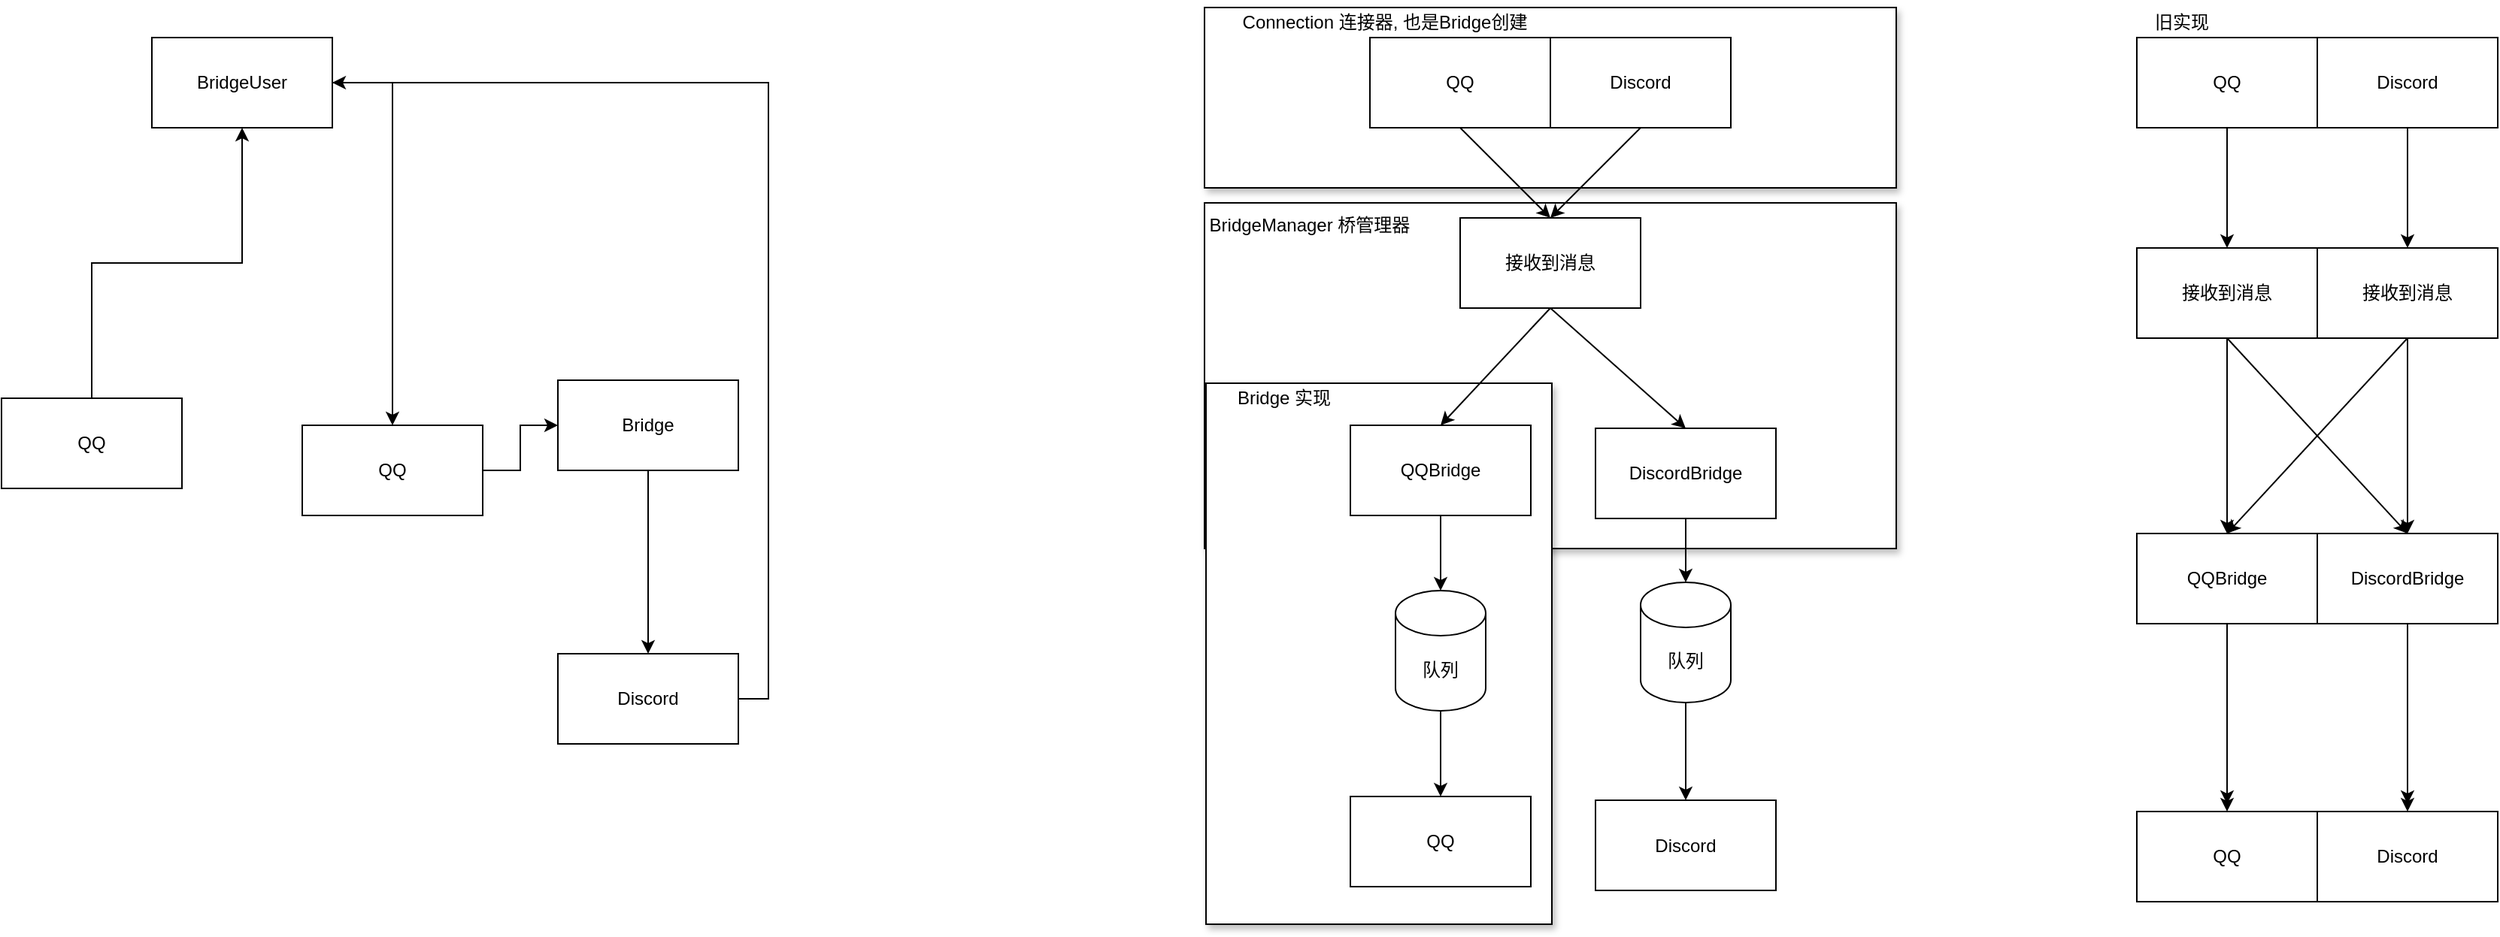 <mxfile version="20.5.3" type="embed"><diagram id="rGeXrhFxtjK27tNuvnSB" name="Page-1"><mxGraphModel dx="2995" dy="758" grid="1" gridSize="10" guides="1" tooltips="1" connect="1" arrows="1" fold="1" page="1" pageScale="1" pageWidth="827" pageHeight="1169" math="0" shadow="0"><root><mxCell id="0"/><mxCell id="1" parent="0"/><mxCell id="50" value="" style="group" parent="1" vertex="1" connectable="0"><mxGeometry x="-60" y="130" width="460" height="230" as="geometry"/></mxCell><mxCell id="47" value="" style="rounded=0;whiteSpace=wrap;html=1;shadow=1;" parent="50" vertex="1"><mxGeometry width="460" height="230" as="geometry"/></mxCell><mxCell id="49" value="BridgeManager&amp;nbsp;桥管理器" style="text;html=1;strokeColor=none;fillColor=none;align=center;verticalAlign=middle;whiteSpace=wrap;rounded=0;shadow=1;" parent="50" vertex="1"><mxGeometry width="140" height="30" as="geometry"/></mxCell><mxCell id="20" value="DiscordBridge" style="rounded=0;whiteSpace=wrap;html=1;" parent="50" vertex="1"><mxGeometry x="260" y="150" width="120" height="60" as="geometry"/></mxCell><mxCell id="53" value="" style="group" parent="1" vertex="1" connectable="0"><mxGeometry x="-59" y="250" width="330" height="360" as="geometry"/></mxCell><mxCell id="48" value="" style="rounded=0;whiteSpace=wrap;html=1;shadow=1;" parent="53" vertex="1"><mxGeometry width="230" height="360" as="geometry"/></mxCell><mxCell id="52" value="Bridge 实现" style="text;html=1;strokeColor=none;fillColor=none;align=center;verticalAlign=middle;whiteSpace=wrap;rounded=0;shadow=1;" parent="53" vertex="1"><mxGeometry width="104.348" height="20" as="geometry"/></mxCell><mxCell id="5" value="QQ" style="rounded=0;whiteSpace=wrap;html=1;" parent="53" vertex="1"><mxGeometry x="96" y="275" width="120" height="60" as="geometry"/></mxCell><mxCell id="57" value="" style="rounded=0;whiteSpace=wrap;html=1;shadow=1;" parent="1" vertex="1"><mxGeometry x="-60" width="460" height="120" as="geometry"/></mxCell><mxCell id="18" style="edgeStyle=none;html=1;exitX=0.5;exitY=1;exitDx=0;exitDy=0;entryX=0.5;entryY=0;entryDx=0;entryDy=0;" parent="1" source="2" target="15" edge="1"><mxGeometry relative="1" as="geometry"/></mxCell><mxCell id="21" style="edgeStyle=none;html=1;exitX=0.5;exitY=1;exitDx=0;exitDy=0;entryX=0.5;entryY=0;entryDx=0;entryDy=0;" parent="1" source="2" target="20" edge="1"><mxGeometry relative="1" as="geometry"/></mxCell><mxCell id="2" value="接收到消息" style="rounded=0;whiteSpace=wrap;html=1;" parent="1" vertex="1"><mxGeometry x="110" y="140" width="120" height="60" as="geometry"/></mxCell><mxCell id="8" style="edgeStyle=none;html=1;exitX=0.5;exitY=1;exitDx=0;exitDy=0;exitPerimeter=0;entryX=0.5;entryY=0;entryDx=0;entryDy=0;" parent="1" source="3" target="5" edge="1"><mxGeometry relative="1" as="geometry"/></mxCell><mxCell id="3" value="队列" style="shape=cylinder3;whiteSpace=wrap;html=1;boundedLbl=1;backgroundOutline=1;size=15;" parent="1" vertex="1"><mxGeometry x="67" y="388" width="60" height="80" as="geometry"/></mxCell><mxCell id="6" value="Discord" style="rounded=0;whiteSpace=wrap;html=1;" parent="1" vertex="1"><mxGeometry x="200" y="527.5" width="120" height="60" as="geometry"/></mxCell><mxCell id="12" style="edgeStyle=none;html=1;exitX=0.5;exitY=1;exitDx=0;exitDy=0;entryX=0.5;entryY=0;entryDx=0;entryDy=0;" parent="1" source="10" target="2" edge="1"><mxGeometry relative="1" as="geometry"/></mxCell><mxCell id="10" value="QQ" style="rounded=0;whiteSpace=wrap;html=1;" parent="1" vertex="1"><mxGeometry x="50" y="20" width="120" height="60" as="geometry"/></mxCell><mxCell id="13" style="edgeStyle=none;html=1;exitX=0.5;exitY=1;exitDx=0;exitDy=0;entryX=0.5;entryY=0;entryDx=0;entryDy=0;" parent="1" source="11" target="2" edge="1"><mxGeometry relative="1" as="geometry"><mxPoint x="170" y="210" as="targetPoint"/></mxGeometry></mxCell><mxCell id="11" value="Discord" style="rounded=0;whiteSpace=wrap;html=1;" parent="1" vertex="1"><mxGeometry x="170" y="20" width="120" height="60" as="geometry"/></mxCell><mxCell id="22" style="edgeStyle=none;html=1;exitX=0.5;exitY=1;exitDx=0;exitDy=0;entryX=0.5;entryY=0;entryDx=0;entryDy=0;entryPerimeter=0;" parent="1" source="15" target="3" edge="1"><mxGeometry relative="1" as="geometry"/></mxCell><mxCell id="15" value="QQBridge" style="rounded=0;whiteSpace=wrap;html=1;" parent="1" vertex="1"><mxGeometry x="37" y="278" width="120" height="60" as="geometry"/></mxCell><mxCell id="17" style="edgeStyle=none;html=1;exitX=0.5;exitY=1;exitDx=0;exitDy=0;exitPerimeter=0;entryX=0.5;entryY=0;entryDx=0;entryDy=0;" parent="1" source="16" target="6" edge="1"><mxGeometry relative="1" as="geometry"/></mxCell><mxCell id="16" value="队列" style="shape=cylinder3;whiteSpace=wrap;html=1;boundedLbl=1;backgroundOutline=1;size=15;" parent="1" vertex="1"><mxGeometry x="230" y="382.5" width="60" height="80" as="geometry"/></mxCell><mxCell id="44" style="edgeStyle=none;html=1;exitX=0.5;exitY=1;exitDx=0;exitDy=0;" parent="1" source="26" edge="1"><mxGeometry relative="1" as="geometry"><mxPoint x="620" y="350" as="targetPoint"/></mxGeometry></mxCell><mxCell id="45" style="edgeStyle=none;html=1;exitX=0.5;exitY=1;exitDx=0;exitDy=0;entryX=0.5;entryY=0;entryDx=0;entryDy=0;" parent="1" source="26" target="40" edge="1"><mxGeometry relative="1" as="geometry"/></mxCell><mxCell id="26" value="接收到消息" style="rounded=0;whiteSpace=wrap;html=1;" parent="1" vertex="1"><mxGeometry x="560" y="160" width="120" height="60" as="geometry"/></mxCell><mxCell id="27" style="edgeStyle=none;html=1;exitX=0.5;exitY=1;exitDx=0;exitDy=0;exitPerimeter=0;entryX=0.5;entryY=0;entryDx=0;entryDy=0;" parent="1" target="29" edge="1"><mxGeometry relative="1" as="geometry"><mxPoint x="620" y="470" as="sourcePoint"/></mxGeometry></mxCell><mxCell id="29" value="QQ" style="rounded=0;whiteSpace=wrap;html=1;" parent="1" vertex="1"><mxGeometry x="560" y="535" width="120" height="60" as="geometry"/></mxCell><mxCell id="30" value="Discord" style="rounded=0;whiteSpace=wrap;html=1;" parent="1" vertex="1"><mxGeometry x="680" y="535" width="120" height="60" as="geometry"/></mxCell><mxCell id="31" style="edgeStyle=none;html=1;exitX=0.5;exitY=1;exitDx=0;exitDy=0;entryX=0.5;entryY=0;entryDx=0;entryDy=0;" parent="1" source="32" target="26" edge="1"><mxGeometry relative="1" as="geometry"/></mxCell><mxCell id="32" value="QQ" style="rounded=0;whiteSpace=wrap;html=1;" parent="1" vertex="1"><mxGeometry x="560" y="20" width="120" height="60" as="geometry"/></mxCell><mxCell id="42" style="edgeStyle=none;html=1;exitX=0.5;exitY=1;exitDx=0;exitDy=0;entryX=0.5;entryY=0;entryDx=0;entryDy=0;" parent="1" source="34" target="41" edge="1"><mxGeometry relative="1" as="geometry"/></mxCell><mxCell id="34" value="Discord" style="rounded=0;whiteSpace=wrap;html=1;" parent="1" vertex="1"><mxGeometry x="680" y="20" width="120" height="60" as="geometry"/></mxCell><mxCell id="35" style="edgeStyle=none;html=1;exitX=0.5;exitY=1;exitDx=0;exitDy=0;" parent="1" source="36" edge="1"><mxGeometry relative="1" as="geometry"><mxPoint x="620" y="530" as="targetPoint"/></mxGeometry></mxCell><mxCell id="36" value="QQBridge" style="rounded=0;whiteSpace=wrap;html=1;" parent="1" vertex="1"><mxGeometry x="560" y="350" width="120" height="60" as="geometry"/></mxCell><mxCell id="37" style="edgeStyle=none;html=1;exitX=0.5;exitY=1;exitDx=0;exitDy=0;exitPerimeter=0;entryX=0.5;entryY=0;entryDx=0;entryDy=0;" parent="1" target="30" edge="1"><mxGeometry relative="1" as="geometry"><mxPoint x="740" y="470" as="sourcePoint"/></mxGeometry></mxCell><mxCell id="39" style="edgeStyle=none;html=1;exitX=0.5;exitY=1;exitDx=0;exitDy=0;" parent="1" source="40" edge="1"><mxGeometry relative="1" as="geometry"><mxPoint x="740" y="530" as="targetPoint"/></mxGeometry></mxCell><mxCell id="40" value="DiscordBridge" style="rounded=0;whiteSpace=wrap;html=1;" parent="1" vertex="1"><mxGeometry x="680" y="350" width="120" height="60" as="geometry"/></mxCell><mxCell id="43" style="edgeStyle=none;html=1;exitX=0.5;exitY=1;exitDx=0;exitDy=0;entryX=0.5;entryY=0;entryDx=0;entryDy=0;" parent="1" source="41" target="36" edge="1"><mxGeometry relative="1" as="geometry"/></mxCell><mxCell id="46" style="edgeStyle=none;html=1;exitX=0.5;exitY=1;exitDx=0;exitDy=0;" parent="1" source="41" edge="1"><mxGeometry relative="1" as="geometry"><mxPoint x="740" y="350" as="targetPoint"/></mxGeometry></mxCell><mxCell id="41" value="接收到消息" style="rounded=0;whiteSpace=wrap;html=1;" parent="1" vertex="1"><mxGeometry x="680" y="160" width="120" height="60" as="geometry"/></mxCell><mxCell id="56" value="旧实现" style="text;html=1;strokeColor=none;fillColor=none;align=center;verticalAlign=middle;whiteSpace=wrap;rounded=0;shadow=1;" parent="1" vertex="1"><mxGeometry x="570" width="40" height="20" as="geometry"/></mxCell><mxCell id="58" value="Connection&amp;nbsp;连接器,&amp;nbsp;也是Bridge创建" style="text;html=1;strokeColor=none;fillColor=none;align=center;verticalAlign=middle;whiteSpace=wrap;rounded=0;shadow=1;" parent="1" vertex="1"><mxGeometry x="-60" width="240" height="20" as="geometry"/></mxCell><mxCell id="23" style="edgeStyle=none;html=1;exitX=0.5;exitY=1;exitDx=0;exitDy=0;entryX=0.5;entryY=0;entryDx=0;entryDy=0;entryPerimeter=0;" parent="1" source="20" target="16" edge="1"><mxGeometry relative="1" as="geometry"/></mxCell><mxCell id="69" style="edgeStyle=orthogonalEdgeStyle;rounded=0;orthogonalLoop=1;jettySize=auto;html=1;exitX=1;exitY=0.5;exitDx=0;exitDy=0;" edge="1" parent="1" source="59" target="68"><mxGeometry relative="1" as="geometry"/></mxCell><mxCell id="59" value="BridgeUser" style="rounded=0;whiteSpace=wrap;html=1;" vertex="1" parent="1"><mxGeometry x="-760" y="20" width="120" height="60" as="geometry"/></mxCell><mxCell id="65" style="edgeStyle=orthogonalEdgeStyle;rounded=0;orthogonalLoop=1;jettySize=auto;html=1;exitX=0.5;exitY=0;exitDx=0;exitDy=0;entryX=0.5;entryY=1;entryDx=0;entryDy=0;" edge="1" parent="1" source="62" target="59"><mxGeometry relative="1" as="geometry"/></mxCell><mxCell id="62" value="QQ" style="rounded=0;whiteSpace=wrap;html=1;" vertex="1" parent="1"><mxGeometry x="-860" y="260" width="120" height="60" as="geometry"/></mxCell><mxCell id="72" style="edgeStyle=orthogonalEdgeStyle;rounded=0;orthogonalLoop=1;jettySize=auto;html=1;exitX=0.5;exitY=1;exitDx=0;exitDy=0;entryX=0.5;entryY=0;entryDx=0;entryDy=0;" edge="1" parent="1" source="66" target="71"><mxGeometry relative="1" as="geometry"/></mxCell><mxCell id="66" value="Bridge" style="rounded=0;whiteSpace=wrap;html=1;" vertex="1" parent="1"><mxGeometry x="-490" y="248" width="120" height="60" as="geometry"/></mxCell><mxCell id="70" style="edgeStyle=orthogonalEdgeStyle;rounded=0;orthogonalLoop=1;jettySize=auto;html=1;exitX=1;exitY=0.5;exitDx=0;exitDy=0;entryX=0;entryY=0.5;entryDx=0;entryDy=0;" edge="1" parent="1" source="68" target="66"><mxGeometry relative="1" as="geometry"/></mxCell><mxCell id="68" value="QQ" style="rounded=0;whiteSpace=wrap;html=1;" vertex="1" parent="1"><mxGeometry x="-660" y="278" width="120" height="60" as="geometry"/></mxCell><mxCell id="73" style="edgeStyle=orthogonalEdgeStyle;rounded=0;orthogonalLoop=1;jettySize=auto;html=1;exitX=1;exitY=0.5;exitDx=0;exitDy=0;entryX=1;entryY=0.5;entryDx=0;entryDy=0;" edge="1" parent="1" source="71" target="59"><mxGeometry relative="1" as="geometry"/></mxCell><mxCell id="71" value="Discord" style="rounded=0;whiteSpace=wrap;html=1;" vertex="1" parent="1"><mxGeometry x="-490" y="430" width="120" height="60" as="geometry"/></mxCell></root></mxGraphModel></diagram></mxfile>